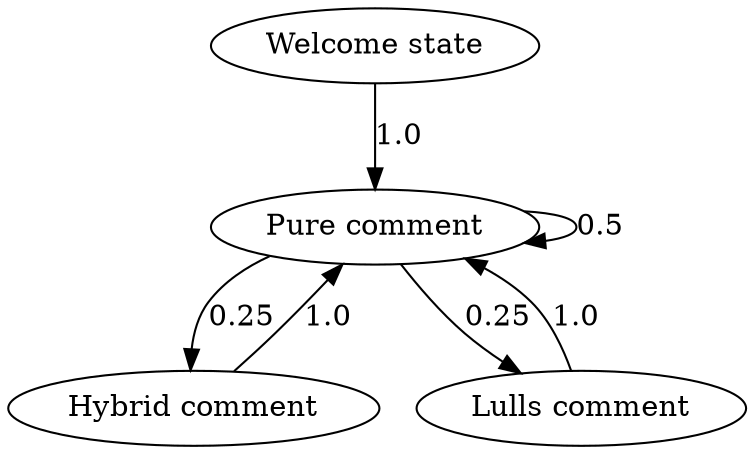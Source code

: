 digraph G {
	"Welcome state" -> "Pure comment" [label=1.0]
	"Pure comment" -> "Pure comment" [label=0.5]
	"Pure comment" -> "Hybrid comment" [label=0.25]
	"Pure comment" -> "Lulls comment" [label=0.25]
	"Hybrid comment" -> "Pure comment" [label=1.0]
	"Lulls comment" -> "Pure comment" [label=1.0]
}
